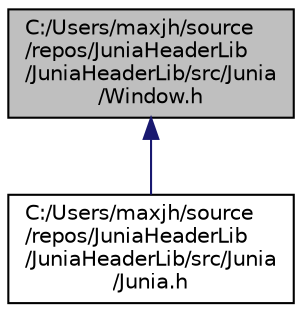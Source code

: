 digraph "C:/Users/maxjh/source/repos/JuniaHeaderLib/JuniaHeaderLib/src/Junia/Window.h"
{
 // LATEX_PDF_SIZE
  edge [fontname="Helvetica",fontsize="10",labelfontname="Helvetica",labelfontsize="10"];
  node [fontname="Helvetica",fontsize="10",shape=record];
  Node1 [label="C:/Users/maxjh/source\l/repos/JuniaHeaderLib\l/JuniaHeaderLib/src/Junia\l/Window.h",height=0.2,width=0.4,color="black", fillcolor="grey75", style="filled", fontcolor="black",tooltip=" "];
  Node1 -> Node2 [dir="back",color="midnightblue",fontsize="10",style="solid"];
  Node2 [label="C:/Users/maxjh/source\l/repos/JuniaHeaderLib\l/JuniaHeaderLib/src/Junia\l/Junia.h",height=0.2,width=0.4,color="black", fillcolor="white", style="filled",URL="$_junia_8h.html",tooltip=" "];
}
